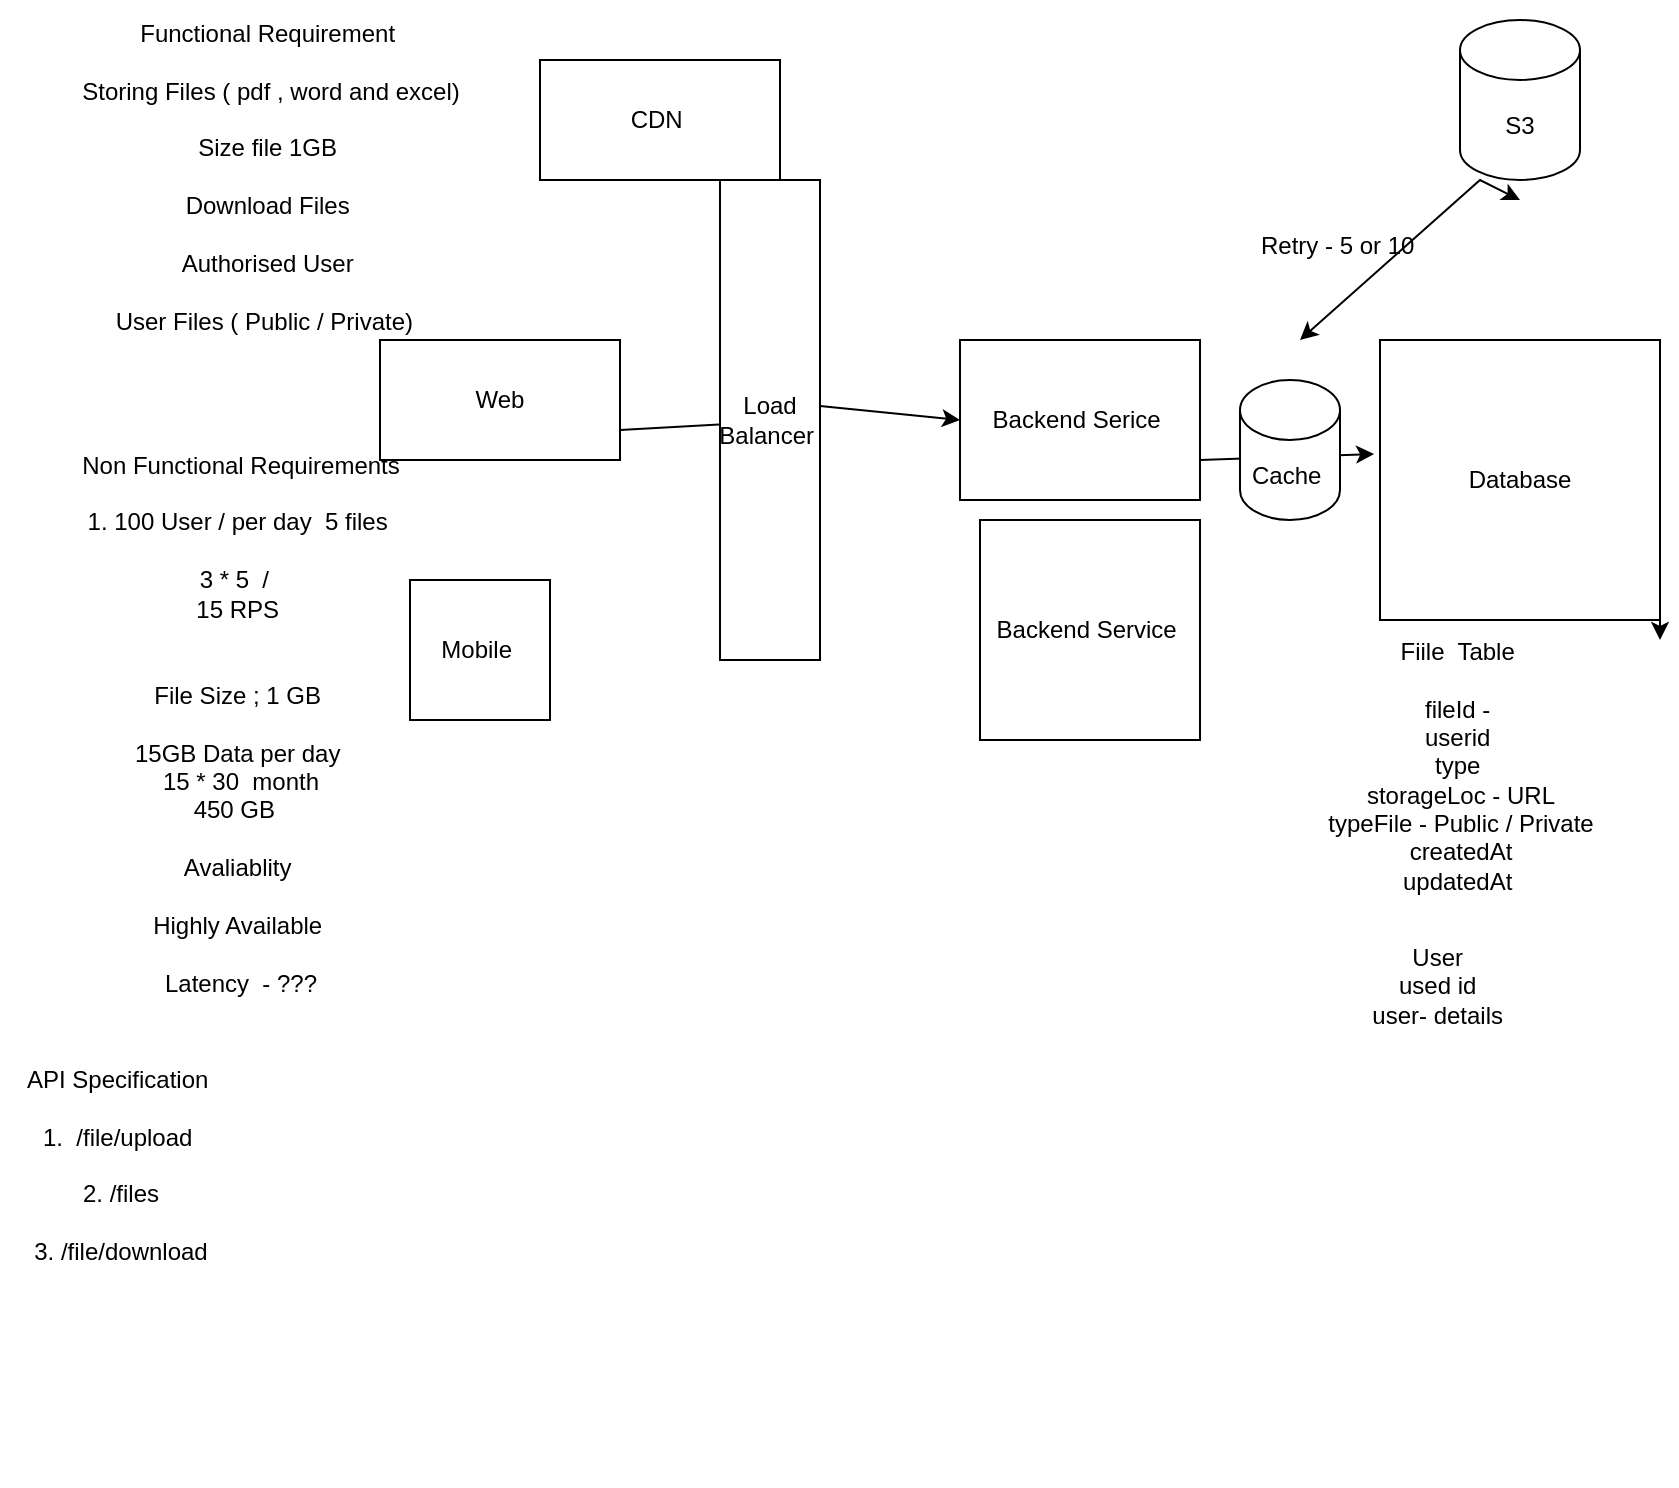 <mxfile version="25.0.3">
  <diagram name="Page-1" id="CEEGhQvRy_hNJPUen2Cn">
    <mxGraphModel dx="2284" dy="785" grid="1" gridSize="10" guides="1" tooltips="1" connect="1" arrows="1" fold="1" page="1" pageScale="1" pageWidth="850" pageHeight="1100" math="0" shadow="0">
      <root>
        <mxCell id="0" />
        <mxCell id="1" parent="0" />
        <mxCell id="kJoU7hoKPyCbofS08Th0-3" value="Functional Requirement&amp;nbsp;&lt;div&gt;&lt;br&gt;&lt;/div&gt;&lt;div&gt;Storing Files ( pdf , word and excel)&lt;/div&gt;&lt;div&gt;&lt;br&gt;&lt;/div&gt;&lt;div&gt;Size file 1GB&amp;nbsp;&lt;/div&gt;&lt;div&gt;&lt;br&gt;&lt;/div&gt;&lt;div&gt;Download Files&amp;nbsp;&lt;/div&gt;&lt;div&gt;&lt;br&gt;&lt;/div&gt;&lt;div&gt;Authorised User&amp;nbsp;&lt;/div&gt;&lt;div&gt;&lt;br&gt;&lt;/div&gt;&lt;div&gt;User Files ( Public / Private)&amp;nbsp;&amp;nbsp;&lt;/div&gt;&lt;div&gt;&lt;br&gt;&lt;/div&gt;&lt;div&gt;&lt;br&gt;&lt;/div&gt;&lt;div&gt;&lt;br&gt;&lt;/div&gt;" style="text;html=1;align=center;verticalAlign=middle;resizable=0;points=[];autosize=1;strokeColor=none;fillColor=none;" vertex="1" parent="1">
          <mxGeometry x="20" y="270" width="210" height="220" as="geometry" />
        </mxCell>
        <mxCell id="kJoU7hoKPyCbofS08Th0-4" value="Non Functional Requirements&lt;div&gt;&lt;br&gt;&lt;/div&gt;&lt;div&gt;1. 100 User / per day&amp;nbsp; 5 files&amp;nbsp;&lt;/div&gt;&lt;div&gt;&lt;br&gt;&lt;/div&gt;&lt;div&gt;3 * 5&amp;nbsp; /&amp;nbsp;&amp;nbsp;&lt;/div&gt;&lt;div&gt;15 RPS&amp;nbsp;&lt;/div&gt;&lt;div&gt;&lt;br&gt;&lt;/div&gt;&lt;div&gt;&lt;br&gt;&lt;/div&gt;&lt;div&gt;File Size ; 1 GB&amp;nbsp;&lt;/div&gt;&lt;div&gt;&lt;br&gt;&lt;/div&gt;&lt;div&gt;15GB Data per day&amp;nbsp;&lt;/div&gt;&lt;div&gt;15 * 30&amp;nbsp; month&lt;/div&gt;&lt;div&gt;450 GB&amp;nbsp;&amp;nbsp;&lt;/div&gt;&lt;div&gt;&lt;br&gt;&lt;/div&gt;&lt;div&gt;Avaliablity&amp;nbsp;&lt;/div&gt;&lt;div&gt;&lt;br&gt;&lt;/div&gt;&lt;div&gt;Highly Available&amp;nbsp;&lt;/div&gt;&lt;div&gt;&lt;span style=&quot;background-color: initial;&quot;&gt;&lt;br&gt;&lt;/span&gt;&lt;/div&gt;&lt;div&gt;&lt;span style=&quot;background-color: initial;&quot;&gt;Latency&amp;nbsp; - ???&lt;/span&gt;&lt;/div&gt;&lt;div&gt;&lt;span style=&quot;background-color: initial;&quot;&gt;&lt;br&gt;&lt;/span&gt;&lt;/div&gt;&lt;div&gt;&lt;br&gt;&lt;/div&gt;&lt;div&gt;&lt;br&gt;&lt;/div&gt;&lt;div&gt;&lt;br&gt;&lt;/div&gt;&lt;div&gt;&lt;br&gt;&lt;/div&gt;&lt;div&gt;&lt;br&gt;&lt;/div&gt;" style="text;html=1;align=center;verticalAlign=middle;resizable=0;points=[];autosize=1;strokeColor=none;fillColor=none;" vertex="1" parent="1">
          <mxGeometry x="20" y="490" width="180" height="370" as="geometry" />
        </mxCell>
        <mxCell id="kJoU7hoKPyCbofS08Th0-5" value="API Specification&amp;nbsp;&lt;div&gt;&lt;br&gt;&lt;/div&gt;&lt;div&gt;1.&amp;nbsp; /file/upload&amp;nbsp;&lt;/div&gt;&lt;div&gt;&lt;span style=&quot;background-color: initial;&quot;&gt;&lt;br&gt;&lt;/span&gt;&lt;/div&gt;&lt;div&gt;&lt;span style=&quot;background-color: initial;&quot;&gt;2. /files&lt;/span&gt;&lt;/div&gt;&lt;div&gt;&lt;span style=&quot;background-color: initial;&quot;&gt;&lt;br&gt;&lt;/span&gt;&lt;/div&gt;&lt;div&gt;&lt;span style=&quot;background-color: initial;&quot;&gt;3. /file/download&lt;/span&gt;&lt;/div&gt;&lt;div&gt;&lt;br&gt;&lt;/div&gt;&lt;div&gt;&lt;br&gt;&lt;/div&gt;&lt;div&gt;&lt;br&gt;&lt;/div&gt;&lt;div&gt;&lt;br&gt;&lt;/div&gt;&lt;div&gt;&lt;br&gt;&lt;/div&gt;&lt;div&gt;&lt;div&gt;&lt;br&gt;&lt;/div&gt;&lt;div&gt;&lt;br&gt;&lt;/div&gt;&lt;/div&gt;" style="text;html=1;align=center;verticalAlign=middle;resizable=0;points=[];autosize=1;strokeColor=none;fillColor=none;" vertex="1" parent="1">
          <mxGeometry x="-10" y="793" width="120" height="220" as="geometry" />
        </mxCell>
        <mxCell id="kJoU7hoKPyCbofS08Th0-6" value="Web" style="rounded=0;whiteSpace=wrap;html=1;" vertex="1" parent="1">
          <mxGeometry x="180" y="440" width="120" height="60" as="geometry" />
        </mxCell>
        <mxCell id="kJoU7hoKPyCbofS08Th0-7" value="Mobile&amp;nbsp;" style="whiteSpace=wrap;html=1;aspect=fixed;" vertex="1" parent="1">
          <mxGeometry x="195" y="560" width="70" height="70" as="geometry" />
        </mxCell>
        <mxCell id="kJoU7hoKPyCbofS08Th0-8" value="Backend Serice&amp;nbsp;" style="rounded=0;whiteSpace=wrap;html=1;" vertex="1" parent="1">
          <mxGeometry x="470" y="440" width="120" height="80" as="geometry" />
        </mxCell>
        <mxCell id="kJoU7hoKPyCbofS08Th0-11" style="edgeStyle=orthogonalEdgeStyle;rounded=0;orthogonalLoop=1;jettySize=auto;html=1;exitX=1;exitY=1;exitDx=0;exitDy=0;" edge="1" parent="1" source="kJoU7hoKPyCbofS08Th0-9">
          <mxGeometry relative="1" as="geometry">
            <mxPoint x="820" y="590" as="targetPoint" />
          </mxGeometry>
        </mxCell>
        <mxCell id="kJoU7hoKPyCbofS08Th0-9" value="Database" style="whiteSpace=wrap;html=1;aspect=fixed;" vertex="1" parent="1">
          <mxGeometry x="680" y="440" width="140" height="140" as="geometry" />
        </mxCell>
        <mxCell id="kJoU7hoKPyCbofS08Th0-12" value="Fiile&amp;nbsp; Table&amp;nbsp;&lt;div&gt;&lt;br&gt;&lt;/div&gt;&lt;div&gt;fileId -&amp;nbsp;&lt;/div&gt;&lt;div&gt;userid&amp;nbsp;&lt;/div&gt;&lt;div&gt;type&amp;nbsp;&lt;/div&gt;&lt;div&gt;storageLoc - URL&lt;/div&gt;&lt;div&gt;typeFile - Public / Private&lt;/div&gt;&lt;div&gt;createdAt&lt;/div&gt;&lt;div&gt;updatedAt&amp;nbsp;&lt;/div&gt;" style="text;html=1;align=center;verticalAlign=middle;resizable=0;points=[];autosize=1;strokeColor=none;fillColor=none;" vertex="1" parent="1">
          <mxGeometry x="640" y="583" width="160" height="140" as="geometry" />
        </mxCell>
        <mxCell id="kJoU7hoKPyCbofS08Th0-13" value="S3" style="shape=cylinder3;whiteSpace=wrap;html=1;boundedLbl=1;backgroundOutline=1;size=15;" vertex="1" parent="1">
          <mxGeometry x="720" y="280" width="60" height="80" as="geometry" />
        </mxCell>
        <mxCell id="kJoU7hoKPyCbofS08Th0-14" value="User&amp;nbsp;&lt;div&gt;used id&amp;nbsp;&lt;/div&gt;&lt;div&gt;user- details&amp;nbsp;&lt;/div&gt;" style="text;html=1;align=center;verticalAlign=middle;resizable=0;points=[];autosize=1;strokeColor=none;fillColor=none;" vertex="1" parent="1">
          <mxGeometry x="665" y="733" width="90" height="60" as="geometry" />
        </mxCell>
        <mxCell id="kJoU7hoKPyCbofS08Th0-16" value="" style="endArrow=classic;html=1;rounded=0;exitX=1;exitY=0.75;exitDx=0;exitDy=0;" edge="1" parent="1" source="kJoU7hoKPyCbofS08Th0-6" target="kJoU7hoKPyCbofS08Th0-17">
          <mxGeometry width="50" height="50" relative="1" as="geometry">
            <mxPoint x="640" y="620" as="sourcePoint" />
            <mxPoint x="420" y="590" as="targetPoint" />
            <Array as="points">
              <mxPoint x="390" y="480" />
            </Array>
          </mxGeometry>
        </mxCell>
        <mxCell id="kJoU7hoKPyCbofS08Th0-17" value="Load Balancer&amp;nbsp;" style="rounded=0;whiteSpace=wrap;html=1;" vertex="1" parent="1">
          <mxGeometry x="350" y="360" width="50" height="240" as="geometry" />
        </mxCell>
        <mxCell id="kJoU7hoKPyCbofS08Th0-18" value="Backend Service&amp;nbsp;" style="whiteSpace=wrap;html=1;aspect=fixed;" vertex="1" parent="1">
          <mxGeometry x="480" y="530" width="110" height="110" as="geometry" />
        </mxCell>
        <mxCell id="kJoU7hoKPyCbofS08Th0-20" value="" style="endArrow=classic;html=1;rounded=0;exitX=1;exitY=0.75;exitDx=0;exitDy=0;entryX=-0.021;entryY=0.407;entryDx=0;entryDy=0;entryPerimeter=0;" edge="1" parent="1" source="kJoU7hoKPyCbofS08Th0-8" target="kJoU7hoKPyCbofS08Th0-9">
          <mxGeometry width="50" height="50" relative="1" as="geometry">
            <mxPoint x="640" y="620" as="sourcePoint" />
            <mxPoint x="690" y="570" as="targetPoint" />
          </mxGeometry>
        </mxCell>
        <mxCell id="kJoU7hoKPyCbofS08Th0-22" value="" style="endArrow=classic;startArrow=classic;html=1;rounded=0;" edge="1" parent="1">
          <mxGeometry width="50" height="50" relative="1" as="geometry">
            <mxPoint x="640" y="440" as="sourcePoint" />
            <mxPoint x="750" y="370" as="targetPoint" />
            <Array as="points">
              <mxPoint x="730" y="360" />
            </Array>
          </mxGeometry>
        </mxCell>
        <mxCell id="kJoU7hoKPyCbofS08Th0-23" value="Retry - 5 or 10&amp;nbsp;" style="text;html=1;align=center;verticalAlign=middle;resizable=0;points=[];autosize=1;strokeColor=none;fillColor=none;" vertex="1" parent="1">
          <mxGeometry x="610" y="378" width="100" height="30" as="geometry" />
        </mxCell>
        <mxCell id="kJoU7hoKPyCbofS08Th0-25" value="CDN&amp;nbsp;" style="rounded=0;whiteSpace=wrap;html=1;" vertex="1" parent="1">
          <mxGeometry x="260" y="300" width="120" height="60" as="geometry" />
        </mxCell>
        <mxCell id="kJoU7hoKPyCbofS08Th0-29" value="Cache&amp;nbsp;" style="shape=cylinder3;whiteSpace=wrap;html=1;boundedLbl=1;backgroundOutline=1;size=15;" vertex="1" parent="1">
          <mxGeometry x="610" y="460" width="50" height="70" as="geometry" />
        </mxCell>
        <mxCell id="kJoU7hoKPyCbofS08Th0-32" value="" style="endArrow=classic;html=1;rounded=0;exitX=1;exitY=0.471;exitDx=0;exitDy=0;exitPerimeter=0;entryX=0;entryY=0.5;entryDx=0;entryDy=0;" edge="1" parent="1" source="kJoU7hoKPyCbofS08Th0-17" target="kJoU7hoKPyCbofS08Th0-8">
          <mxGeometry width="50" height="50" relative="1" as="geometry">
            <mxPoint x="440" y="510" as="sourcePoint" />
            <mxPoint x="490" y="460" as="targetPoint" />
          </mxGeometry>
        </mxCell>
      </root>
    </mxGraphModel>
  </diagram>
</mxfile>
